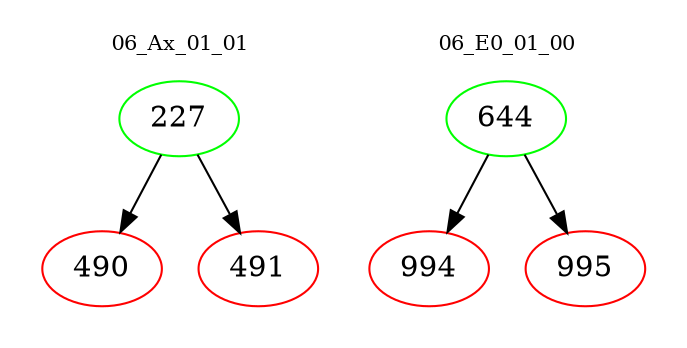 digraph{
subgraph cluster_0 {
color = white
label = "06_Ax_01_01";
fontsize=10;
T0_227 [label="227", color="green"]
T0_227 -> T0_490 [color="black"]
T0_490 [label="490", color="red"]
T0_227 -> T0_491 [color="black"]
T0_491 [label="491", color="red"]
}
subgraph cluster_1 {
color = white
label = "06_E0_01_00";
fontsize=10;
T1_644 [label="644", color="green"]
T1_644 -> T1_994 [color="black"]
T1_994 [label="994", color="red"]
T1_644 -> T1_995 [color="black"]
T1_995 [label="995", color="red"]
}
}
